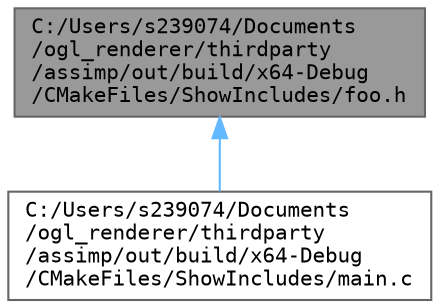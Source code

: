 digraph "C:/Users/s239074/Documents/ogl_renderer/thirdparty/assimp/out/build/x64-Debug/CMakeFiles/ShowIncludes/foo.h"
{
 // LATEX_PDF_SIZE
  bgcolor="transparent";
  edge [fontname=Terminal,fontsize=10,labelfontname=Helvetica,labelfontsize=10];
  node [fontname=Terminal,fontsize=10,shape=box,height=0.2,width=0.4];
  Node1 [label="C:/Users/s239074/Documents\l/ogl_renderer/thirdparty\l/assimp/out/build/x64-Debug\l/CMakeFiles/ShowIncludes/foo.h",height=0.2,width=0.4,color="gray40", fillcolor="grey60", style="filled", fontcolor="black",tooltip=" "];
  Node1 -> Node2 [dir="back",color="steelblue1",style="solid"];
  Node2 [label="C:/Users/s239074/Documents\l/ogl_renderer/thirdparty\l/assimp/out/build/x64-Debug\l/CMakeFiles/ShowIncludes/main.c",height=0.2,width=0.4,color="grey40", fillcolor="white", style="filled",URL="$x64-_debug_2_c_make_files_2_show_includes_2main_8c.html",tooltip=" "];
}
